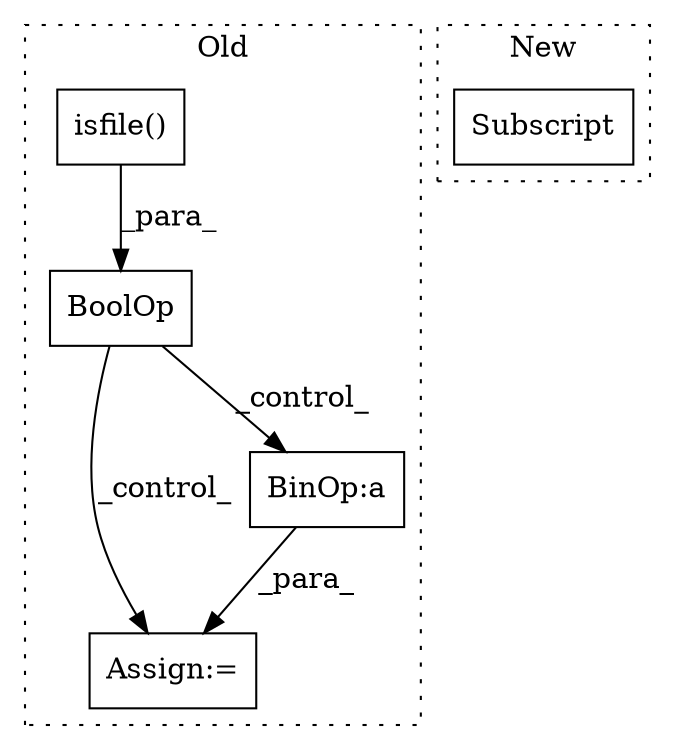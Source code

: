 digraph G {
subgraph cluster0 {
1 [label="isfile()" a="75" s="14682,14741" l="28,1" shape="box"];
3 [label="Assign:=" a="68" s="14932" l="3" shape="box"];
4 [label="BoolOp" a="72" s="14658" l="150" shape="box"];
5 [label="BinOp:a" a="82" s="14966" l="1" shape="box"];
label = "Old";
style="dotted";
}
subgraph cluster1 {
2 [label="Subscript" a="63" s="13014,0" l="29,0" shape="box"];
label = "New";
style="dotted";
}
1 -> 4 [label="_para_"];
4 -> 3 [label="_control_"];
4 -> 5 [label="_control_"];
5 -> 3 [label="_para_"];
}